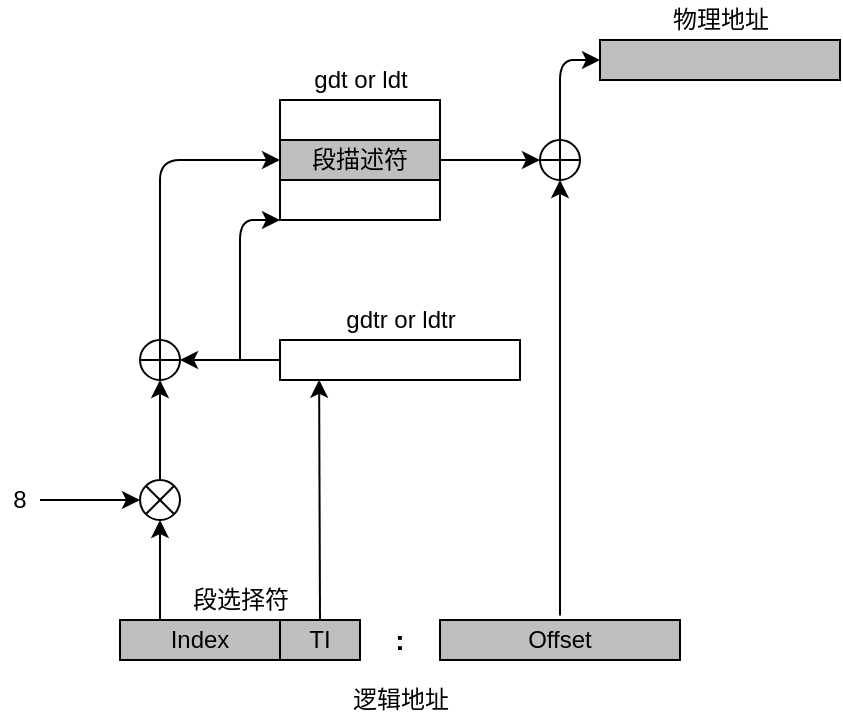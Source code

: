 <mxfile>
    <diagram id="2t32YPq3aGWLwvXMuHdm" name="Page-1">
        <mxGraphModel dx="624" dy="668" grid="1" gridSize="10" guides="1" tooltips="1" connect="1" arrows="1" fold="1" page="1" pageScale="1" pageWidth="827" pageHeight="1169" background="#ffffff" math="0" shadow="0">
            <root>
                <mxCell id="0"/>
                <mxCell id="1" parent="0"/>
                <mxCell id="2" value="Index" style="whiteSpace=wrap;html=1;strokeColor=#000000;fontColor=#000000;fillColor=#BFBFBF;" vertex="1" parent="1">
                    <mxGeometry x="80" y="340" width="80" height="20" as="geometry"/>
                </mxCell>
                <mxCell id="3" value="TI" style="whiteSpace=wrap;html=1;strokeColor=#000000;fontColor=#000000;fillColor=#BFBFBF;" vertex="1" parent="1">
                    <mxGeometry x="160" y="340" width="40" height="20" as="geometry"/>
                </mxCell>
                <mxCell id="4" value="Offset" style="whiteSpace=wrap;html=1;strokeColor=#000000;fontColor=#000000;fillColor=#BFBFBF;" vertex="1" parent="1">
                    <mxGeometry x="240" y="340" width="120" height="20" as="geometry"/>
                </mxCell>
                <mxCell id="5" value="&lt;b&gt;&lt;font style=&quot;font-size: 14px&quot;&gt;:&lt;/font&gt;&lt;/b&gt;" style="text;html=1;strokeColor=none;fillColor=none;align=center;verticalAlign=middle;whiteSpace=wrap;fontColor=#000000;" vertex="1" parent="1">
                    <mxGeometry x="200" y="340" width="40" height="20" as="geometry"/>
                </mxCell>
                <mxCell id="7" value="" style="whiteSpace=wrap;html=1;fillColor=none;strokeColor=#000000;fontColor=#000000;" vertex="1" parent="1">
                    <mxGeometry x="160" y="200" width="120" height="20" as="geometry"/>
                </mxCell>
                <mxCell id="9" value="" style="endArrow=classic;html=1;exitX=0.5;exitY=0;exitDx=0;exitDy=0;entryX=0.163;entryY=0.995;entryDx=0;entryDy=0;entryPerimeter=0;jumpStyle=none;shadow=0;align=center;fontStyle=0;strokeColor=#000000;" edge="1" parent="1" source="3" target="7">
                    <mxGeometry width="50" height="50" relative="1" as="geometry">
                        <mxPoint x="210" y="310" as="sourcePoint"/>
                        <mxPoint x="260" y="260" as="targetPoint"/>
                    </mxGeometry>
                </mxCell>
                <mxCell id="12" value="" style="verticalLabelPosition=bottom;verticalAlign=top;html=1;shape=mxgraph.flowchart.or;" vertex="1" parent="1">
                    <mxGeometry x="90" y="270" width="20" height="20" as="geometry"/>
                </mxCell>
                <mxCell id="13" value="" style="verticalLabelPosition=bottom;verticalAlign=top;html=1;shape=mxgraph.flowchart.summing_function;" vertex="1" parent="1">
                    <mxGeometry x="90" y="200" width="20" height="20" as="geometry"/>
                </mxCell>
                <mxCell id="14" value="" style="endArrow=classic;html=1;exitX=0;exitY=0.5;exitDx=0;exitDy=0;entryX=1;entryY=0.5;entryDx=0;entryDy=0;entryPerimeter=0;strokeColor=#000000;" edge="1" parent="1" source="7" target="13">
                    <mxGeometry width="50" height="50" relative="1" as="geometry">
                        <mxPoint x="110" y="180" as="sourcePoint"/>
                        <mxPoint x="113" y="217" as="targetPoint"/>
                    </mxGeometry>
                </mxCell>
                <mxCell id="20" value="" style="endArrow=classic;html=1;shadow=0;align=center;entryX=0.5;entryY=1;entryDx=0;entryDy=0;entryPerimeter=0;exitX=0.25;exitY=0;exitDx=0;exitDy=0;strokeColor=#000000;" edge="1" parent="1" source="2" target="12">
                    <mxGeometry width="50" height="50" relative="1" as="geometry">
                        <mxPoint x="20" y="320" as="sourcePoint"/>
                        <mxPoint x="70" y="270" as="targetPoint"/>
                    </mxGeometry>
                </mxCell>
                <mxCell id="21" value="" style="endArrow=classic;html=1;shadow=0;align=center;entryX=0.5;entryY=1;entryDx=0;entryDy=0;entryPerimeter=0;exitX=0.5;exitY=0;exitDx=0;exitDy=0;exitPerimeter=0;strokeColor=#000000;" edge="1" parent="1" source="12" target="13">
                    <mxGeometry width="50" height="50" relative="1" as="geometry">
                        <mxPoint x="20" y="280" as="sourcePoint"/>
                        <mxPoint x="70" y="230" as="targetPoint"/>
                    </mxGeometry>
                </mxCell>
                <mxCell id="37" value="8" style="text;html=1;strokeColor=none;fillColor=none;align=center;verticalAlign=middle;whiteSpace=wrap;fontColor=#000000;" vertex="1" parent="1">
                    <mxGeometry x="20" y="275" width="20" height="10" as="geometry"/>
                </mxCell>
                <mxCell id="39" value="" style="endArrow=classic;html=1;shadow=0;align=center;entryX=0;entryY=0.5;entryDx=0;entryDy=0;entryPerimeter=0;exitX=1;exitY=0.5;exitDx=0;exitDy=0;strokeColor=#000000;" edge="1" parent="1" source="37" target="12">
                    <mxGeometry width="50" height="50" relative="1" as="geometry">
                        <mxPoint y="240" as="sourcePoint"/>
                        <mxPoint x="50" y="190" as="targetPoint"/>
                    </mxGeometry>
                </mxCell>
                <mxCell id="41" value="" style="whiteSpace=wrap;html=1;fillColor=none;strokeColor=#000000;fontColor=#000000;" vertex="1" parent="1">
                    <mxGeometry x="160" y="80" width="80" height="20" as="geometry"/>
                </mxCell>
                <mxCell id="42" value="段描述符" style="whiteSpace=wrap;html=1;strokeColor=#000000;fontColor=#000000;fillColor=#BFBFBF;" vertex="1" parent="1">
                    <mxGeometry x="160" y="100" width="80" height="20" as="geometry"/>
                </mxCell>
                <mxCell id="43" value="" style="whiteSpace=wrap;html=1;fillColor=none;strokeColor=#000000;fontColor=#000000;" vertex="1" parent="1">
                    <mxGeometry x="160" y="120" width="80" height="20" as="geometry"/>
                </mxCell>
                <mxCell id="44" value="&lt;span&gt;gdtr or ldtr&lt;/span&gt;" style="text;html=1;align=center;verticalAlign=middle;resizable=0;points=[];autosize=1;strokeColor=none;fontColor=#000000;" vertex="1" parent="1">
                    <mxGeometry x="185" y="180" width="70" height="20" as="geometry"/>
                </mxCell>
                <mxCell id="45" value="段选择符" style="text;html=1;align=center;verticalAlign=middle;resizable=0;points=[];autosize=1;strokeColor=none;fontColor=#000000;" vertex="1" parent="1">
                    <mxGeometry x="110" y="320" width="60" height="20" as="geometry"/>
                </mxCell>
                <mxCell id="48" value="" style="endArrow=classic;html=1;shadow=0;align=center;entryX=0;entryY=0.5;entryDx=0;entryDy=0;exitX=0.5;exitY=0;exitDx=0;exitDy=0;exitPerimeter=0;strokeColor=#000000;" edge="1" parent="1" source="13" target="42">
                    <mxGeometry width="50" height="50" relative="1" as="geometry">
                        <mxPoint x="100.0" y="200" as="sourcePoint"/>
                        <mxPoint x="130.0" y="110" as="targetPoint"/>
                        <Array as="points">
                            <mxPoint x="100" y="110"/>
                        </Array>
                    </mxGeometry>
                </mxCell>
                <mxCell id="52" value="" style="endArrow=classic;html=1;shadow=0;align=center;entryX=0;entryY=1;entryDx=0;entryDy=0;strokeColor=#000000;" edge="1" parent="1" target="43">
                    <mxGeometry width="50" height="50" relative="1" as="geometry">
                        <mxPoint x="140" y="210" as="sourcePoint"/>
                        <mxPoint x="160.0" y="140" as="targetPoint"/>
                        <Array as="points">
                            <mxPoint x="140" y="140"/>
                        </Array>
                    </mxGeometry>
                </mxCell>
                <mxCell id="53" value="&lt;span&gt;gdt or ldt&lt;/span&gt;" style="text;html=1;align=center;verticalAlign=middle;resizable=0;points=[];autosize=1;strokeColor=none;labelBorderColor=none;fontColor=#000000;" vertex="1" parent="1">
                    <mxGeometry x="170" y="60" width="60" height="20" as="geometry"/>
                </mxCell>
                <mxCell id="55" value="" style="verticalLabelPosition=bottom;verticalAlign=top;html=1;shape=mxgraph.flowchart.summing_function;gradientDirection=radial;" vertex="1" parent="1">
                    <mxGeometry x="290" y="100" width="20" height="20" as="geometry"/>
                </mxCell>
                <mxCell id="57" value="" style="endArrow=classic;html=1;exitX=0.5;exitY=-0.11;exitDx=0;exitDy=0;entryX=0.5;entryY=1;entryDx=0;entryDy=0;entryPerimeter=0;jumpStyle=none;shadow=0;align=center;fontStyle=0;exitPerimeter=0;strokeColor=#000000;" edge="1" parent="1" source="4" target="55">
                    <mxGeometry width="50" height="50" relative="1" as="geometry">
                        <mxPoint x="340.44" y="300.1" as="sourcePoint"/>
                        <mxPoint x="340.0" y="180.0" as="targetPoint"/>
                    </mxGeometry>
                </mxCell>
                <mxCell id="58" value="" style="endArrow=classic;html=1;shadow=0;align=center;entryX=0;entryY=0.5;entryDx=0;entryDy=0;entryPerimeter=0;exitX=1;exitY=0.5;exitDx=0;exitDy=0;strokeColor=#000000;" edge="1" parent="1" source="42" target="55">
                    <mxGeometry width="50" height="50" relative="1" as="geometry">
                        <mxPoint x="270" y="70" as="sourcePoint"/>
                        <mxPoint x="320" y="20" as="targetPoint"/>
                    </mxGeometry>
                </mxCell>
                <mxCell id="59" value="" style="whiteSpace=wrap;html=1;noLabel=1;fontColor=none;labelBorderColor=#000000;strokeColor=#000000;fillColor=#BFBFBF;" vertex="1" parent="1">
                    <mxGeometry x="320" y="50" width="120" height="20" as="geometry"/>
                </mxCell>
                <mxCell id="62" value="" style="endArrow=classic;html=1;shadow=0;align=center;entryX=0;entryY=0.5;entryDx=0;entryDy=0;exitX=0.5;exitY=0;exitDx=0;exitDy=0;exitPerimeter=0;noLabel=1;fontColor=none;labelBackgroundColor=none;labelBorderColor=#000000;strokeColor=#000000;" edge="1" parent="1" source="55" target="59">
                    <mxGeometry width="50" height="50" relative="1" as="geometry">
                        <mxPoint x="200" y="60" as="sourcePoint"/>
                        <mxPoint x="250" y="10" as="targetPoint"/>
                        <Array as="points">
                            <mxPoint x="300" y="60"/>
                        </Array>
                    </mxGeometry>
                </mxCell>
                <mxCell id="63" value="逻辑地址" style="text;html=1;align=center;verticalAlign=middle;resizable=0;points=[];autosize=1;strokeColor=none;fontColor=#000000;" vertex="1" parent="1">
                    <mxGeometry x="190" y="370" width="60" height="20" as="geometry"/>
                </mxCell>
                <mxCell id="64" value="物理地址" style="text;align=center;verticalAlign=middle;resizable=0;points=[];autosize=1;labelBorderColor=none;html=1;fontColor=#000000;" vertex="1" parent="1">
                    <mxGeometry x="350" y="30" width="60" height="20" as="geometry"/>
                </mxCell>
            </root>
        </mxGraphModel>
    </diagram>
</mxfile>